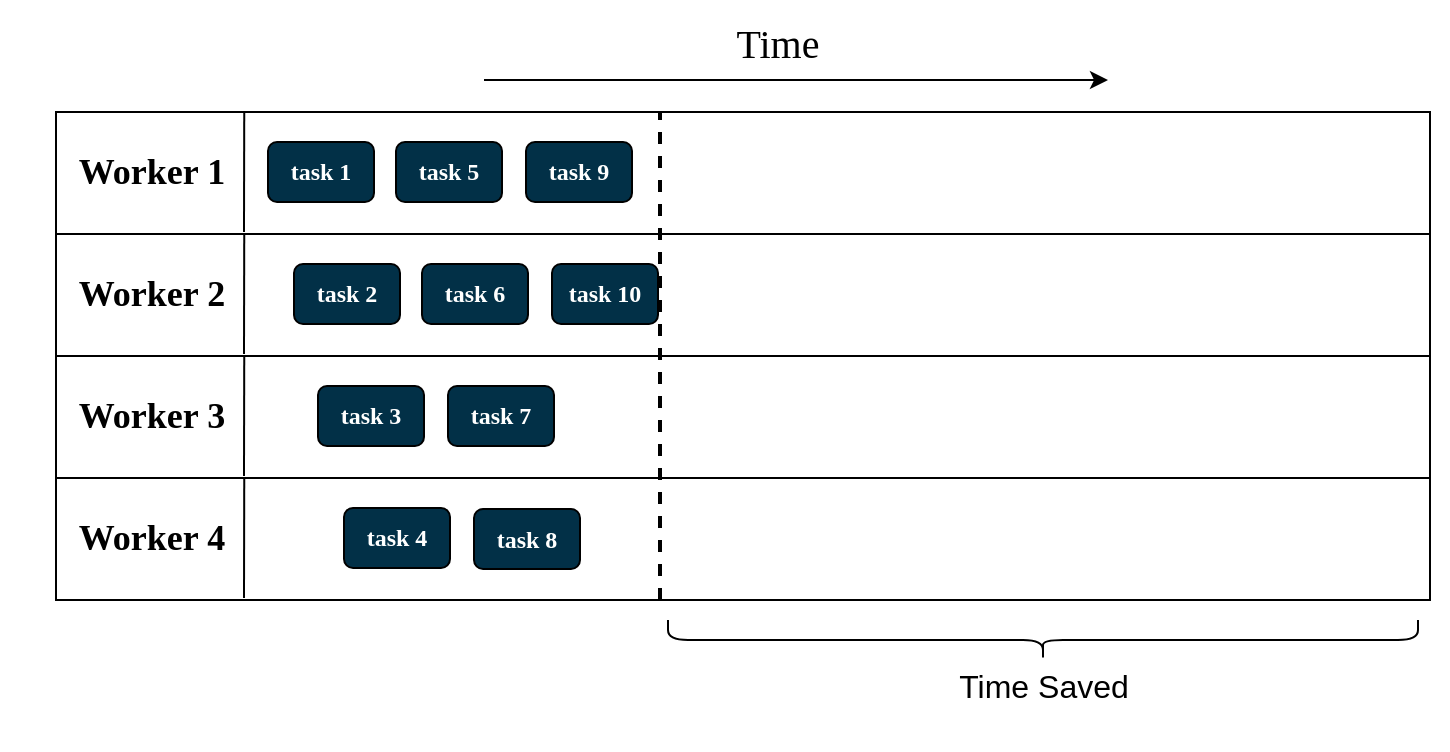 <mxfile version="22.1.18" type="device">
  <diagram name="第 1 页" id="pNb9VITNDtulQl9c8-C8">
    <mxGraphModel dx="1704" dy="1120" grid="0" gridSize="10" guides="1" tooltips="1" connect="1" arrows="1" fold="1" page="1" pageScale="1" pageWidth="1169" pageHeight="1654" math="0" shadow="0">
      <root>
        <mxCell id="0" />
        <mxCell id="1" parent="0" />
        <mxCell id="onyKZX9Ivyj4umJPjB3q-1" value="" style="rounded=0;whiteSpace=wrap;html=1;strokeColor=none;fillColor=none;" parent="1" vertex="1">
          <mxGeometry x="104" y="186" width="724" height="375" as="geometry" />
        </mxCell>
        <mxCell id="w6jYZBwd9yEUk49h7T1w-15" value="" style="rounded=0;whiteSpace=wrap;html=1;" parent="1" vertex="1">
          <mxGeometry x="132" y="242" width="687" height="61" as="geometry" />
        </mxCell>
        <mxCell id="w6jYZBwd9yEUk49h7T1w-16" value="&lt;font style=&quot;font-size: 18px;&quot; face=&quot;Times New Roman&quot;&gt;&lt;b&gt;Worker 1&lt;/b&gt;&lt;br&gt;&lt;/font&gt;" style="text;html=1;strokeColor=none;fillColor=none;align=center;verticalAlign=middle;whiteSpace=wrap;rounded=0;" parent="1" vertex="1">
          <mxGeometry x="129" y="257" width="102" height="30" as="geometry" />
        </mxCell>
        <mxCell id="w6jYZBwd9yEUk49h7T1w-17" value="" style="endArrow=none;html=1;rounded=0;entryX=0.137;entryY=0;entryDx=0;entryDy=0;entryPerimeter=0;" parent="1" target="w6jYZBwd9yEUk49h7T1w-15" edge="1">
          <mxGeometry width="50" height="50" relative="1" as="geometry">
            <mxPoint x="226" y="302" as="sourcePoint" />
            <mxPoint x="225.003" y="243.32" as="targetPoint" />
          </mxGeometry>
        </mxCell>
        <mxCell id="w6jYZBwd9yEUk49h7T1w-18" value="&lt;font color=&quot;#ffffff&quot; face=&quot;Times New Roman&quot;&gt;&lt;b&gt;task 1&lt;/b&gt;&lt;/font&gt;" style="rounded=1;whiteSpace=wrap;html=1;fillColor=#023047;" parent="1" vertex="1">
          <mxGeometry x="238" y="257" width="53" height="30" as="geometry" />
        </mxCell>
        <mxCell id="w6jYZBwd9yEUk49h7T1w-19" value="&lt;font color=&quot;#ffffff&quot; face=&quot;Times New Roman&quot;&gt;&lt;b&gt;task 5&lt;/b&gt;&lt;/font&gt;" style="rounded=1;whiteSpace=wrap;html=1;fillColor=#023047;" parent="1" vertex="1">
          <mxGeometry x="302" y="257" width="53" height="30" as="geometry" />
        </mxCell>
        <mxCell id="w6jYZBwd9yEUk49h7T1w-20" value="&lt;font color=&quot;#ffffff&quot; face=&quot;Times New Roman&quot;&gt;&lt;b&gt;task 9&lt;br&gt;&lt;/b&gt;&lt;/font&gt;" style="rounded=1;whiteSpace=wrap;html=1;fillColor=#023047;" parent="1" vertex="1">
          <mxGeometry x="367" y="257" width="53" height="30" as="geometry" />
        </mxCell>
        <mxCell id="w6jYZBwd9yEUk49h7T1w-28" value="" style="rounded=0;whiteSpace=wrap;html=1;" parent="1" vertex="1">
          <mxGeometry x="132" y="303" width="687" height="61" as="geometry" />
        </mxCell>
        <mxCell id="w6jYZBwd9yEUk49h7T1w-29" value="&lt;font style=&quot;font-size: 18px;&quot; face=&quot;Times New Roman&quot;&gt;&lt;b&gt;Worker 2&lt;/b&gt;&lt;br&gt;&lt;/font&gt;" style="text;html=1;strokeColor=none;fillColor=none;align=center;verticalAlign=middle;whiteSpace=wrap;rounded=0;" parent="1" vertex="1">
          <mxGeometry x="129" y="318" width="102" height="30" as="geometry" />
        </mxCell>
        <mxCell id="w6jYZBwd9yEUk49h7T1w-30" value="" style="endArrow=none;html=1;rounded=0;entryX=0.137;entryY=0;entryDx=0;entryDy=0;entryPerimeter=0;" parent="1" target="w6jYZBwd9yEUk49h7T1w-28" edge="1">
          <mxGeometry width="50" height="50" relative="1" as="geometry">
            <mxPoint x="226" y="363" as="sourcePoint" />
            <mxPoint x="225.003" y="304.32" as="targetPoint" />
          </mxGeometry>
        </mxCell>
        <mxCell id="w6jYZBwd9yEUk49h7T1w-31" value="&lt;font color=&quot;#ffffff&quot; face=&quot;Times New Roman&quot;&gt;&lt;b&gt;task 2&lt;/b&gt;&lt;/font&gt;" style="rounded=1;whiteSpace=wrap;html=1;fillColor=#023047;" parent="1" vertex="1">
          <mxGeometry x="251" y="318" width="53" height="30" as="geometry" />
        </mxCell>
        <mxCell id="w6jYZBwd9yEUk49h7T1w-32" value="&lt;font color=&quot;#ffffff&quot; face=&quot;Times New Roman&quot;&gt;&lt;b&gt;task 6&lt;/b&gt;&lt;/font&gt;" style="rounded=1;whiteSpace=wrap;html=1;fillColor=#023047;" parent="1" vertex="1">
          <mxGeometry x="315" y="318" width="53" height="30" as="geometry" />
        </mxCell>
        <mxCell id="w6jYZBwd9yEUk49h7T1w-33" value="&lt;font color=&quot;#ffffff&quot; face=&quot;Times New Roman&quot;&gt;&lt;b&gt;task 10&lt;br&gt;&lt;/b&gt;&lt;/font&gt;" style="rounded=1;whiteSpace=wrap;html=1;fillColor=#023047;" parent="1" vertex="1">
          <mxGeometry x="380" y="318" width="53" height="30" as="geometry" />
        </mxCell>
        <mxCell id="w6jYZBwd9yEUk49h7T1w-34" value="" style="rounded=0;whiteSpace=wrap;html=1;" parent="1" vertex="1">
          <mxGeometry x="132" y="364" width="687" height="61" as="geometry" />
        </mxCell>
        <mxCell id="w6jYZBwd9yEUk49h7T1w-35" value="&lt;font style=&quot;font-size: 18px;&quot; face=&quot;Times New Roman&quot;&gt;&lt;b&gt;Worker 3&lt;/b&gt;&lt;br&gt;&lt;/font&gt;" style="text;html=1;strokeColor=none;fillColor=none;align=center;verticalAlign=middle;whiteSpace=wrap;rounded=0;" parent="1" vertex="1">
          <mxGeometry x="129" y="379" width="102" height="30" as="geometry" />
        </mxCell>
        <mxCell id="w6jYZBwd9yEUk49h7T1w-36" value="" style="endArrow=none;html=1;rounded=0;entryX=0.137;entryY=0;entryDx=0;entryDy=0;entryPerimeter=0;" parent="1" target="w6jYZBwd9yEUk49h7T1w-34" edge="1">
          <mxGeometry width="50" height="50" relative="1" as="geometry">
            <mxPoint x="226" y="424" as="sourcePoint" />
            <mxPoint x="225.003" y="365.32" as="targetPoint" />
          </mxGeometry>
        </mxCell>
        <mxCell id="w6jYZBwd9yEUk49h7T1w-37" value="&lt;font color=&quot;#ffffff&quot; face=&quot;Times New Roman&quot;&gt;&lt;b&gt;task 3&lt;/b&gt;&lt;/font&gt;" style="rounded=1;whiteSpace=wrap;html=1;fillColor=#023047;" parent="1" vertex="1">
          <mxGeometry x="263" y="379" width="53" height="30" as="geometry" />
        </mxCell>
        <mxCell id="w6jYZBwd9yEUk49h7T1w-38" value="&lt;font color=&quot;#ffffff&quot; face=&quot;Times New Roman&quot;&gt;&lt;b&gt;task 7&lt;/b&gt;&lt;/font&gt;" style="rounded=1;whiteSpace=wrap;html=1;fillColor=#023047;" parent="1" vertex="1">
          <mxGeometry x="328" y="379" width="53" height="30" as="geometry" />
        </mxCell>
        <mxCell id="w6jYZBwd9yEUk49h7T1w-40" value="" style="rounded=0;whiteSpace=wrap;html=1;" parent="1" vertex="1">
          <mxGeometry x="132" y="425" width="687" height="61" as="geometry" />
        </mxCell>
        <mxCell id="w6jYZBwd9yEUk49h7T1w-41" value="&lt;font style=&quot;font-size: 18px;&quot; face=&quot;Times New Roman&quot;&gt;&lt;b&gt;Worker 4&lt;/b&gt;&lt;br&gt;&lt;/font&gt;" style="text;html=1;strokeColor=none;fillColor=none;align=center;verticalAlign=middle;whiteSpace=wrap;rounded=0;" parent="1" vertex="1">
          <mxGeometry x="129" y="440" width="102" height="30" as="geometry" />
        </mxCell>
        <mxCell id="w6jYZBwd9yEUk49h7T1w-42" value="" style="endArrow=none;html=1;rounded=0;entryX=0.137;entryY=0;entryDx=0;entryDy=0;entryPerimeter=0;" parent="1" target="w6jYZBwd9yEUk49h7T1w-40" edge="1">
          <mxGeometry width="50" height="50" relative="1" as="geometry">
            <mxPoint x="226" y="485" as="sourcePoint" />
            <mxPoint x="225.003" y="426.32" as="targetPoint" />
          </mxGeometry>
        </mxCell>
        <mxCell id="w6jYZBwd9yEUk49h7T1w-43" value="&lt;font color=&quot;#ffffff&quot; face=&quot;Times New Roman&quot;&gt;&lt;b&gt;task 4&lt;/b&gt;&lt;/font&gt;" style="rounded=1;whiteSpace=wrap;html=1;fillColor=#023047;" parent="1" vertex="1">
          <mxGeometry x="276" y="440" width="53" height="30" as="geometry" />
        </mxCell>
        <mxCell id="w6jYZBwd9yEUk49h7T1w-44" value="&lt;font color=&quot;#ffffff&quot; face=&quot;Times New Roman&quot;&gt;&lt;b&gt;task 8&lt;/b&gt;&lt;/font&gt;" style="rounded=1;whiteSpace=wrap;html=1;fillColor=#023047;" parent="1" vertex="1">
          <mxGeometry x="341" y="440.5" width="53" height="30" as="geometry" />
        </mxCell>
        <mxCell id="zjhKCJipI0m-9qXYECHQ-3" value="Time" style="text;html=1;strokeColor=none;fillColor=none;align=center;verticalAlign=middle;whiteSpace=wrap;rounded=0;fontFamily=Times New Roman;fontSize=20;horizontal=1;" parent="1" vertex="1">
          <mxGeometry x="463" y="192" width="60" height="30" as="geometry" />
        </mxCell>
        <mxCell id="zjhKCJipI0m-9qXYECHQ-4" value="" style="endArrow=classic;html=1;rounded=0;fontSize=24;fontFamily=Times New Roman;" parent="1" edge="1">
          <mxGeometry width="50" height="50" relative="1" as="geometry">
            <mxPoint x="346" y="226" as="sourcePoint" />
            <mxPoint x="658" y="226" as="targetPoint" />
          </mxGeometry>
        </mxCell>
        <mxCell id="JzEvf-eU2CLBhEx6if7A-1" value="" style="endArrow=none;html=1;rounded=0;dashed=1;strokeWidth=2;" parent="1" edge="1">
          <mxGeometry width="50" height="50" relative="1" as="geometry">
            <mxPoint x="434" y="486" as="sourcePoint" />
            <mxPoint x="434" y="242" as="targetPoint" />
          </mxGeometry>
        </mxCell>
        <mxCell id="JzEvf-eU2CLBhEx6if7A-2" value="" style="shape=curlyBracket;whiteSpace=wrap;html=1;rounded=1;labelPosition=left;verticalLabelPosition=middle;align=right;verticalAlign=middle;direction=north;" parent="1" vertex="1">
          <mxGeometry x="438" y="496" width="375" height="20" as="geometry" />
        </mxCell>
        <mxCell id="JzEvf-eU2CLBhEx6if7A-3" value="&lt;font style=&quot;font-size: 16px;&quot;&gt;Time Saved&lt;/font&gt;" style="text;html=1;strokeColor=none;fillColor=none;align=center;verticalAlign=middle;whiteSpace=wrap;rounded=0;" parent="1" vertex="1">
          <mxGeometry x="552.5" y="514" width="146" height="30" as="geometry" />
        </mxCell>
      </root>
    </mxGraphModel>
  </diagram>
</mxfile>
